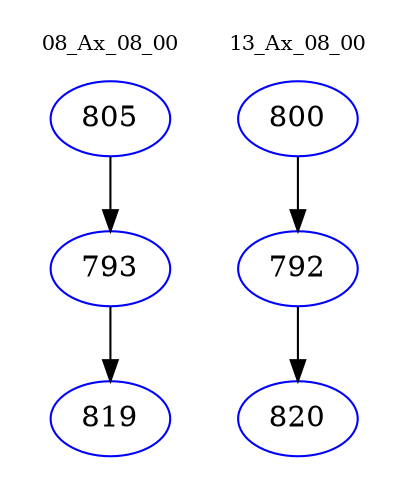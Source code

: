 digraph{
subgraph cluster_0 {
color = white
label = "08_Ax_08_00";
fontsize=10;
T0_805 [label="805", color="blue"]
T0_805 -> T0_793 [color="black"]
T0_793 [label="793", color="blue"]
T0_793 -> T0_819 [color="black"]
T0_819 [label="819", color="blue"]
}
subgraph cluster_1 {
color = white
label = "13_Ax_08_00";
fontsize=10;
T1_800 [label="800", color="blue"]
T1_800 -> T1_792 [color="black"]
T1_792 [label="792", color="blue"]
T1_792 -> T1_820 [color="black"]
T1_820 [label="820", color="blue"]
}
}
